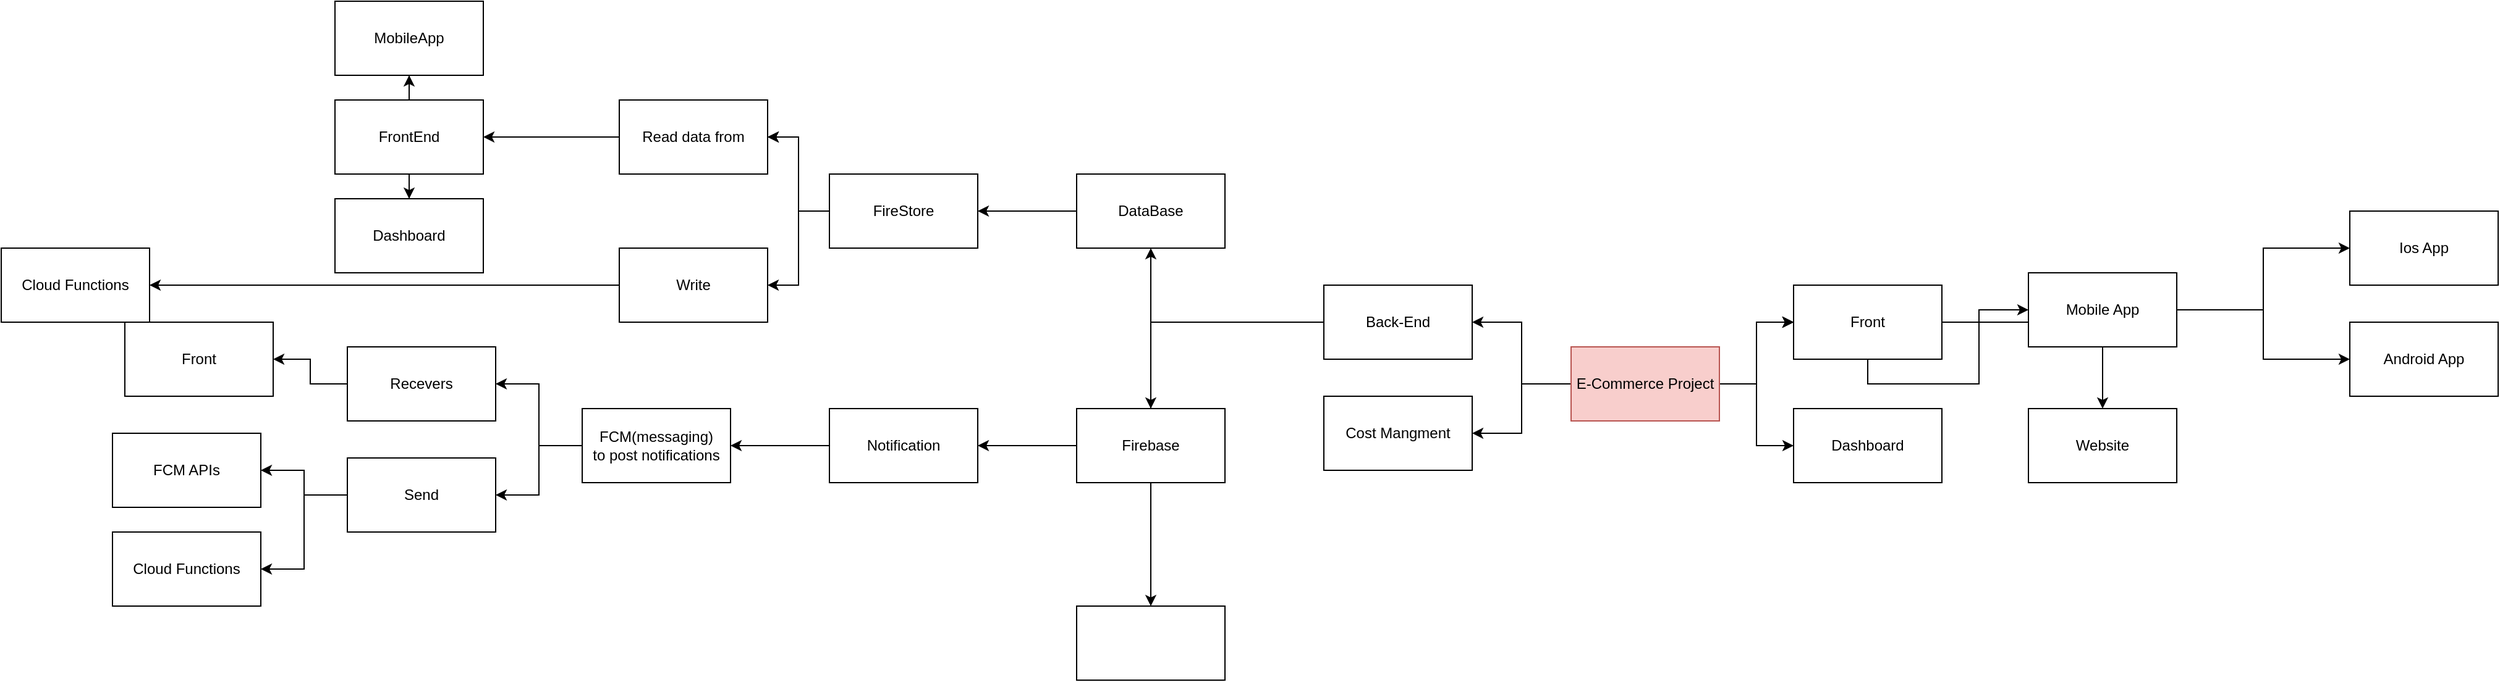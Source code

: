 <mxfile version="24.7.6">
  <diagram name="Page-1" id="3sT6uYT25TprSx2Ia9fA">
    <mxGraphModel dx="2613" dy="1027" grid="1" gridSize="10" guides="1" tooltips="1" connect="1" arrows="1" fold="1" page="1" pageScale="1" pageWidth="850" pageHeight="1100" math="0" shadow="0">
      <root>
        <mxCell id="0" />
        <mxCell id="1" parent="0" />
        <mxCell id="N8iL5dDimCT8jIcx9seW-3" value="" style="edgeStyle=orthogonalEdgeStyle;rounded=0;orthogonalLoop=1;jettySize=auto;html=1;" edge="1" parent="1" source="N8iL5dDimCT8jIcx9seW-1" target="N8iL5dDimCT8jIcx9seW-2">
          <mxGeometry relative="1" as="geometry" />
        </mxCell>
        <mxCell id="N8iL5dDimCT8jIcx9seW-4" value="" style="edgeStyle=orthogonalEdgeStyle;rounded=0;orthogonalLoop=1;jettySize=auto;html=1;" edge="1" parent="1" source="N8iL5dDimCT8jIcx9seW-1" target="N8iL5dDimCT8jIcx9seW-2">
          <mxGeometry relative="1" as="geometry" />
        </mxCell>
        <mxCell id="N8iL5dDimCT8jIcx9seW-5" value="" style="edgeStyle=orthogonalEdgeStyle;rounded=0;orthogonalLoop=1;jettySize=auto;html=1;" edge="1" parent="1" source="N8iL5dDimCT8jIcx9seW-1" target="N8iL5dDimCT8jIcx9seW-2">
          <mxGeometry relative="1" as="geometry" />
        </mxCell>
        <mxCell id="N8iL5dDimCT8jIcx9seW-6" value="" style="edgeStyle=orthogonalEdgeStyle;rounded=0;orthogonalLoop=1;jettySize=auto;html=1;" edge="1" parent="1" source="N8iL5dDimCT8jIcx9seW-1" target="N8iL5dDimCT8jIcx9seW-2">
          <mxGeometry relative="1" as="geometry" />
        </mxCell>
        <mxCell id="N8iL5dDimCT8jIcx9seW-8" value="" style="edgeStyle=orthogonalEdgeStyle;rounded=0;orthogonalLoop=1;jettySize=auto;html=1;" edge="1" parent="1" source="N8iL5dDimCT8jIcx9seW-1" target="N8iL5dDimCT8jIcx9seW-7">
          <mxGeometry relative="1" as="geometry" />
        </mxCell>
        <mxCell id="N8iL5dDimCT8jIcx9seW-16" value="" style="edgeStyle=orthogonalEdgeStyle;rounded=0;orthogonalLoop=1;jettySize=auto;html=1;" edge="1" parent="1" source="N8iL5dDimCT8jIcx9seW-1" target="N8iL5dDimCT8jIcx9seW-15">
          <mxGeometry relative="1" as="geometry" />
        </mxCell>
        <mxCell id="N8iL5dDimCT8jIcx9seW-113" value="" style="edgeStyle=orthogonalEdgeStyle;rounded=0;orthogonalLoop=1;jettySize=auto;html=1;" edge="1" parent="1" source="N8iL5dDimCT8jIcx9seW-1" target="N8iL5dDimCT8jIcx9seW-112">
          <mxGeometry relative="1" as="geometry" />
        </mxCell>
        <mxCell id="N8iL5dDimCT8jIcx9seW-1" value="E-Commerce Project" style="rounded=0;whiteSpace=wrap;html=1;fillColor=#f8cecc;strokeColor=#b85450;" vertex="1" parent="1">
          <mxGeometry x="230" y="290" width="120" height="60" as="geometry" />
        </mxCell>
        <mxCell id="N8iL5dDimCT8jIcx9seW-97" value="" style="edgeStyle=orthogonalEdgeStyle;rounded=0;orthogonalLoop=1;jettySize=auto;html=1;" edge="1" parent="1" source="N8iL5dDimCT8jIcx9seW-2" target="N8iL5dDimCT8jIcx9seW-96">
          <mxGeometry relative="1" as="geometry">
            <Array as="points">
              <mxPoint x="560" y="320" />
              <mxPoint x="560" y="260" />
            </Array>
          </mxGeometry>
        </mxCell>
        <mxCell id="N8iL5dDimCT8jIcx9seW-99" value="" style="edgeStyle=orthogonalEdgeStyle;rounded=0;orthogonalLoop=1;jettySize=auto;html=1;" edge="1" parent="1" source="N8iL5dDimCT8jIcx9seW-2" target="N8iL5dDimCT8jIcx9seW-98">
          <mxGeometry relative="1" as="geometry" />
        </mxCell>
        <mxCell id="N8iL5dDimCT8jIcx9seW-2" value="Front" style="rounded=0;whiteSpace=wrap;html=1;" vertex="1" parent="1">
          <mxGeometry x="410" y="240" width="120" height="60" as="geometry" />
        </mxCell>
        <mxCell id="N8iL5dDimCT8jIcx9seW-7" value="Dashboard" style="whiteSpace=wrap;html=1;rounded=0;" vertex="1" parent="1">
          <mxGeometry x="410" y="340" width="120" height="60" as="geometry" />
        </mxCell>
        <mxCell id="N8iL5dDimCT8jIcx9seW-20" value="" style="edgeStyle=orthogonalEdgeStyle;rounded=0;orthogonalLoop=1;jettySize=auto;html=1;" edge="1" parent="1" source="N8iL5dDimCT8jIcx9seW-15" target="N8iL5dDimCT8jIcx9seW-19">
          <mxGeometry relative="1" as="geometry" />
        </mxCell>
        <mxCell id="N8iL5dDimCT8jIcx9seW-15" value="Back-End" style="whiteSpace=wrap;html=1;rounded=0;" vertex="1" parent="1">
          <mxGeometry x="30" y="240" width="120" height="60" as="geometry" />
        </mxCell>
        <mxCell id="N8iL5dDimCT8jIcx9seW-22" value="" style="edgeStyle=orthogonalEdgeStyle;rounded=0;orthogonalLoop=1;jettySize=auto;html=1;" edge="1" parent="1" source="N8iL5dDimCT8jIcx9seW-19" target="N8iL5dDimCT8jIcx9seW-21">
          <mxGeometry relative="1" as="geometry" />
        </mxCell>
        <mxCell id="N8iL5dDimCT8jIcx9seW-26" value="" style="edgeStyle=orthogonalEdgeStyle;rounded=0;orthogonalLoop=1;jettySize=auto;html=1;" edge="1" parent="1" source="N8iL5dDimCT8jIcx9seW-19" target="N8iL5dDimCT8jIcx9seW-25">
          <mxGeometry relative="1" as="geometry" />
        </mxCell>
        <mxCell id="N8iL5dDimCT8jIcx9seW-86" value="" style="edgeStyle=orthogonalEdgeStyle;rounded=0;orthogonalLoop=1;jettySize=auto;html=1;" edge="1" parent="1" source="N8iL5dDimCT8jIcx9seW-19" target="N8iL5dDimCT8jIcx9seW-85">
          <mxGeometry relative="1" as="geometry" />
        </mxCell>
        <mxCell id="N8iL5dDimCT8jIcx9seW-19" value="Firebase" style="whiteSpace=wrap;html=1;rounded=0;" vertex="1" parent="1">
          <mxGeometry x="-170" y="340" width="120" height="60" as="geometry" />
        </mxCell>
        <mxCell id="N8iL5dDimCT8jIcx9seW-24" value="" style="edgeStyle=orthogonalEdgeStyle;rounded=0;orthogonalLoop=1;jettySize=auto;html=1;" edge="1" parent="1" source="N8iL5dDimCT8jIcx9seW-21" target="N8iL5dDimCT8jIcx9seW-23">
          <mxGeometry relative="1" as="geometry" />
        </mxCell>
        <mxCell id="N8iL5dDimCT8jIcx9seW-21" value="DataBase" style="whiteSpace=wrap;html=1;rounded=0;" vertex="1" parent="1">
          <mxGeometry x="-170" y="150" width="120" height="60" as="geometry" />
        </mxCell>
        <mxCell id="N8iL5dDimCT8jIcx9seW-28" value="" style="edgeStyle=orthogonalEdgeStyle;rounded=0;orthogonalLoop=1;jettySize=auto;html=1;" edge="1" parent="1" source="N8iL5dDimCT8jIcx9seW-23" target="N8iL5dDimCT8jIcx9seW-27">
          <mxGeometry relative="1" as="geometry" />
        </mxCell>
        <mxCell id="N8iL5dDimCT8jIcx9seW-35" value="" style="edgeStyle=orthogonalEdgeStyle;rounded=0;orthogonalLoop=1;jettySize=auto;html=1;" edge="1" parent="1" source="N8iL5dDimCT8jIcx9seW-23" target="N8iL5dDimCT8jIcx9seW-27">
          <mxGeometry relative="1" as="geometry" />
        </mxCell>
        <mxCell id="N8iL5dDimCT8jIcx9seW-62" style="edgeStyle=orthogonalEdgeStyle;rounded=0;orthogonalLoop=1;jettySize=auto;html=1;" edge="1" parent="1" source="N8iL5dDimCT8jIcx9seW-23" target="N8iL5dDimCT8jIcx9seW-36">
          <mxGeometry relative="1" as="geometry" />
        </mxCell>
        <mxCell id="N8iL5dDimCT8jIcx9seW-23" value="FireStore" style="whiteSpace=wrap;html=1;rounded=0;" vertex="1" parent="1">
          <mxGeometry x="-370" y="150" width="120" height="60" as="geometry" />
        </mxCell>
        <mxCell id="N8iL5dDimCT8jIcx9seW-25" value="" style="whiteSpace=wrap;html=1;rounded=0;" vertex="1" parent="1">
          <mxGeometry x="-170" y="500" width="120" height="60" as="geometry" />
        </mxCell>
        <mxCell id="N8iL5dDimCT8jIcx9seW-30" value="" style="edgeStyle=orthogonalEdgeStyle;rounded=0;orthogonalLoop=1;jettySize=auto;html=1;" edge="1" parent="1" source="N8iL5dDimCT8jIcx9seW-27" target="N8iL5dDimCT8jIcx9seW-29">
          <mxGeometry relative="1" as="geometry" />
        </mxCell>
        <mxCell id="N8iL5dDimCT8jIcx9seW-27" value="Read data from" style="whiteSpace=wrap;html=1;rounded=0;" vertex="1" parent="1">
          <mxGeometry x="-540" y="90" width="120" height="60" as="geometry" />
        </mxCell>
        <mxCell id="N8iL5dDimCT8jIcx9seW-32" value="" style="edgeStyle=orthogonalEdgeStyle;rounded=0;orthogonalLoop=1;jettySize=auto;html=1;" edge="1" parent="1" source="N8iL5dDimCT8jIcx9seW-29" target="N8iL5dDimCT8jIcx9seW-31">
          <mxGeometry relative="1" as="geometry" />
        </mxCell>
        <mxCell id="N8iL5dDimCT8jIcx9seW-34" value="" style="edgeStyle=orthogonalEdgeStyle;rounded=0;orthogonalLoop=1;jettySize=auto;html=1;" edge="1" parent="1" source="N8iL5dDimCT8jIcx9seW-29" target="N8iL5dDimCT8jIcx9seW-33">
          <mxGeometry relative="1" as="geometry" />
        </mxCell>
        <mxCell id="N8iL5dDimCT8jIcx9seW-29" value="FrontEnd" style="whiteSpace=wrap;html=1;rounded=0;" vertex="1" parent="1">
          <mxGeometry x="-770" y="90" width="120" height="60" as="geometry" />
        </mxCell>
        <mxCell id="N8iL5dDimCT8jIcx9seW-31" value="MobileApp" style="whiteSpace=wrap;html=1;rounded=0;" vertex="1" parent="1">
          <mxGeometry x="-770" y="10" width="120" height="60" as="geometry" />
        </mxCell>
        <mxCell id="N8iL5dDimCT8jIcx9seW-33" value="Dashboard" style="whiteSpace=wrap;html=1;rounded=0;" vertex="1" parent="1">
          <mxGeometry x="-770" y="170" width="120" height="60" as="geometry" />
        </mxCell>
        <mxCell id="N8iL5dDimCT8jIcx9seW-84" value="" style="edgeStyle=orthogonalEdgeStyle;rounded=0;orthogonalLoop=1;jettySize=auto;html=1;" edge="1" parent="1" source="N8iL5dDimCT8jIcx9seW-36" target="N8iL5dDimCT8jIcx9seW-83">
          <mxGeometry relative="1" as="geometry" />
        </mxCell>
        <mxCell id="N8iL5dDimCT8jIcx9seW-36" value="Write" style="whiteSpace=wrap;html=1;rounded=0;" vertex="1" parent="1">
          <mxGeometry x="-540" y="210" width="120" height="60" as="geometry" />
        </mxCell>
        <mxCell id="N8iL5dDimCT8jIcx9seW-83" value="Cloud Functions" style="whiteSpace=wrap;html=1;rounded=0;" vertex="1" parent="1">
          <mxGeometry x="-1040" y="210" width="120" height="60" as="geometry" />
        </mxCell>
        <mxCell id="N8iL5dDimCT8jIcx9seW-88" value="" style="edgeStyle=orthogonalEdgeStyle;rounded=0;orthogonalLoop=1;jettySize=auto;html=1;" edge="1" parent="1" source="N8iL5dDimCT8jIcx9seW-85" target="N8iL5dDimCT8jIcx9seW-87">
          <mxGeometry relative="1" as="geometry" />
        </mxCell>
        <mxCell id="N8iL5dDimCT8jIcx9seW-85" value="Notification" style="whiteSpace=wrap;html=1;rounded=0;" vertex="1" parent="1">
          <mxGeometry x="-370" y="340" width="120" height="60" as="geometry" />
        </mxCell>
        <mxCell id="N8iL5dDimCT8jIcx9seW-91" value="" style="edgeStyle=orthogonalEdgeStyle;rounded=0;orthogonalLoop=1;jettySize=auto;html=1;" edge="1" parent="1" source="N8iL5dDimCT8jIcx9seW-87" target="N8iL5dDimCT8jIcx9seW-90">
          <mxGeometry relative="1" as="geometry" />
        </mxCell>
        <mxCell id="N8iL5dDimCT8jIcx9seW-111" value="" style="edgeStyle=orthogonalEdgeStyle;rounded=0;orthogonalLoop=1;jettySize=auto;html=1;" edge="1" parent="1" source="N8iL5dDimCT8jIcx9seW-87" target="N8iL5dDimCT8jIcx9seW-110">
          <mxGeometry relative="1" as="geometry" />
        </mxCell>
        <mxCell id="N8iL5dDimCT8jIcx9seW-87" value="FCM(messaging)&lt;br&gt;to post notifications" style="whiteSpace=wrap;html=1;rounded=0;" vertex="1" parent="1">
          <mxGeometry x="-570" y="340" width="120" height="60" as="geometry" />
        </mxCell>
        <mxCell id="N8iL5dDimCT8jIcx9seW-93" value="" style="edgeStyle=orthogonalEdgeStyle;rounded=0;orthogonalLoop=1;jettySize=auto;html=1;" edge="1" parent="1" source="N8iL5dDimCT8jIcx9seW-90" target="N8iL5dDimCT8jIcx9seW-92">
          <mxGeometry relative="1" as="geometry" />
        </mxCell>
        <mxCell id="N8iL5dDimCT8jIcx9seW-90" value="Recevers" style="whiteSpace=wrap;html=1;rounded=0;" vertex="1" parent="1">
          <mxGeometry x="-760" y="290" width="120" height="60" as="geometry" />
        </mxCell>
        <mxCell id="N8iL5dDimCT8jIcx9seW-92" value="Front" style="whiteSpace=wrap;html=1;rounded=0;" vertex="1" parent="1">
          <mxGeometry x="-940" y="270" width="120" height="60" as="geometry" />
        </mxCell>
        <mxCell id="N8iL5dDimCT8jIcx9seW-107" value="" style="edgeStyle=orthogonalEdgeStyle;rounded=0;orthogonalLoop=1;jettySize=auto;html=1;" edge="1" parent="1" source="N8iL5dDimCT8jIcx9seW-96" target="N8iL5dDimCT8jIcx9seW-106">
          <mxGeometry relative="1" as="geometry" />
        </mxCell>
        <mxCell id="N8iL5dDimCT8jIcx9seW-109" value="" style="edgeStyle=orthogonalEdgeStyle;rounded=0;orthogonalLoop=1;jettySize=auto;html=1;" edge="1" parent="1" source="N8iL5dDimCT8jIcx9seW-96" target="N8iL5dDimCT8jIcx9seW-108">
          <mxGeometry relative="1" as="geometry" />
        </mxCell>
        <mxCell id="N8iL5dDimCT8jIcx9seW-96" value="Mobile App" style="whiteSpace=wrap;html=1;rounded=0;" vertex="1" parent="1">
          <mxGeometry x="600" y="230" width="120" height="60" as="geometry" />
        </mxCell>
        <mxCell id="N8iL5dDimCT8jIcx9seW-98" value="Website" style="whiteSpace=wrap;html=1;rounded=0;" vertex="1" parent="1">
          <mxGeometry x="600" y="340" width="120" height="60" as="geometry" />
        </mxCell>
        <mxCell id="N8iL5dDimCT8jIcx9seW-106" value="Android App" style="whiteSpace=wrap;html=1;rounded=0;" vertex="1" parent="1">
          <mxGeometry x="860" y="270" width="120" height="60" as="geometry" />
        </mxCell>
        <mxCell id="N8iL5dDimCT8jIcx9seW-108" value="Ios App" style="whiteSpace=wrap;html=1;rounded=0;" vertex="1" parent="1">
          <mxGeometry x="860" y="180" width="120" height="60" as="geometry" />
        </mxCell>
        <mxCell id="N8iL5dDimCT8jIcx9seW-115" value="" style="edgeStyle=orthogonalEdgeStyle;rounded=0;orthogonalLoop=1;jettySize=auto;html=1;" edge="1" parent="1" source="N8iL5dDimCT8jIcx9seW-110" target="N8iL5dDimCT8jIcx9seW-114">
          <mxGeometry relative="1" as="geometry" />
        </mxCell>
        <mxCell id="N8iL5dDimCT8jIcx9seW-117" value="" style="edgeStyle=orthogonalEdgeStyle;rounded=0;orthogonalLoop=1;jettySize=auto;html=1;" edge="1" parent="1" source="N8iL5dDimCT8jIcx9seW-110" target="N8iL5dDimCT8jIcx9seW-116">
          <mxGeometry relative="1" as="geometry" />
        </mxCell>
        <mxCell id="N8iL5dDimCT8jIcx9seW-110" value="Send" style="whiteSpace=wrap;html=1;rounded=0;" vertex="1" parent="1">
          <mxGeometry x="-760" y="380" width="120" height="60" as="geometry" />
        </mxCell>
        <mxCell id="N8iL5dDimCT8jIcx9seW-112" value="Cost Mangment" style="whiteSpace=wrap;html=1;rounded=0;" vertex="1" parent="1">
          <mxGeometry x="30" y="330" width="120" height="60" as="geometry" />
        </mxCell>
        <mxCell id="N8iL5dDimCT8jIcx9seW-114" value="FCM APIs" style="whiteSpace=wrap;html=1;rounded=0;" vertex="1" parent="1">
          <mxGeometry x="-950" y="360" width="120" height="60" as="geometry" />
        </mxCell>
        <mxCell id="N8iL5dDimCT8jIcx9seW-116" value="Cloud Functions" style="whiteSpace=wrap;html=1;rounded=0;" vertex="1" parent="1">
          <mxGeometry x="-950" y="440" width="120" height="60" as="geometry" />
        </mxCell>
      </root>
    </mxGraphModel>
  </diagram>
</mxfile>
